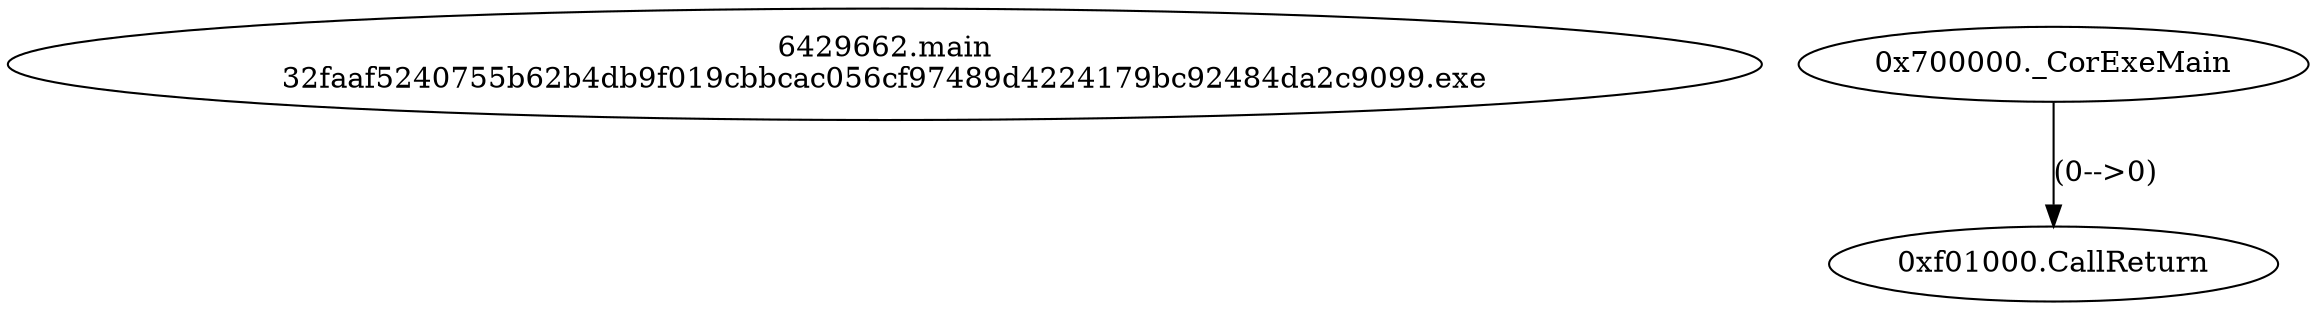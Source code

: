 // Global SCDG with merge call
digraph {
	0 [label="6429662.main
32faaf5240755b62b4db9f019cbbcac056cf97489d4224179bc92484da2c9099.exe"]
	1 [label="0x700000._CorExeMain
"]
	2 [label="0xf01000.CallReturn
"]
	1 -> 2 [label="(0-->0)"]
}
